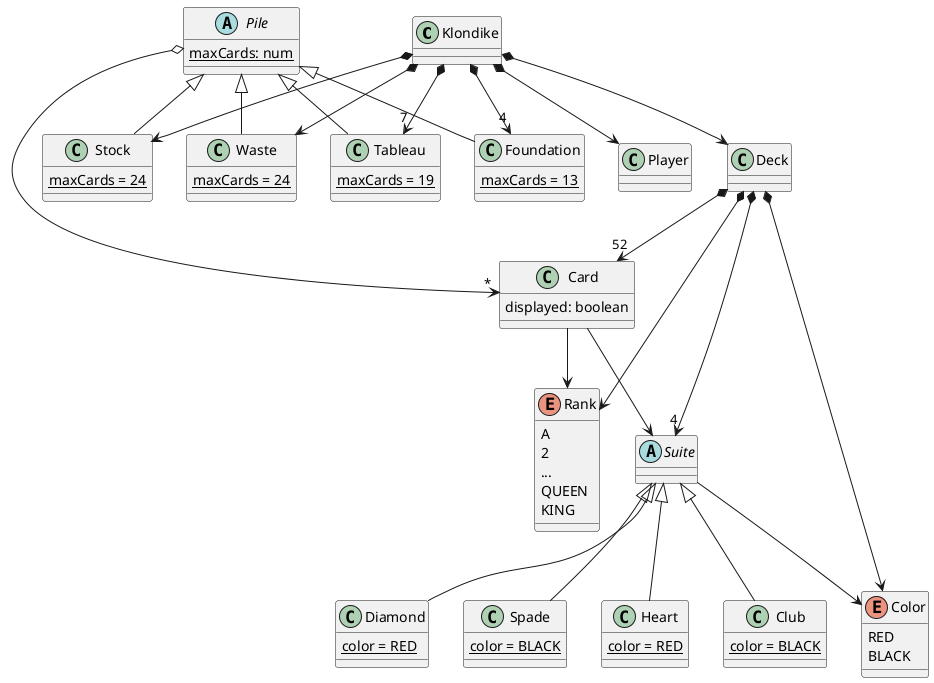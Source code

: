 @startuml

class Klondike
class Player
class Deck

abstract class Pile{
    {static} maxCards: num
}

class Stock{
    {static} maxCards = 24
}
class Waste{
    {static} maxCards = 24
}
class Tableau{
    {static} maxCards = 19
}
class Foundation{
    {static} maxCards = 13
}

class Card{
    displayed: boolean
}

enum Rank{
    A
    2
    ...
    QUEEN
    KING
}

abstract class Suite
class Spade{
    {static} color = BLACK
}
class Heart{
    {static} color = RED
}
class Club{
    {static} color = BLACK
}
class Diamond{
    {static} color = RED
}

enum Color{
    RED
    BLACK
}

Klondike *-down-> Player
Klondike *-down-> Deck
Klondike *-down-> Stock
Klondike *-down-> Waste
Klondike *-down-> "7" Tableau
Klondike *-down-> "4" Foundation

Deck *-down-> "52" Card
Deck *-down-> Rank
Deck *-down-> Color
Deck *-down-> "4" Suite

Card -down-> Suite
Card -down-> Rank

Suite <|-down- Spade
Suite <|-down- Heart
Suite <|-down- Club
Suite <|-down- Diamond
Suite -down-> Color

Pile o-down-> "*" Card

Pile <|-down- Stock
Pile <|-down- Waste
Pile <|-down- Tableau
Pile <|-down- Foundation


@enduml